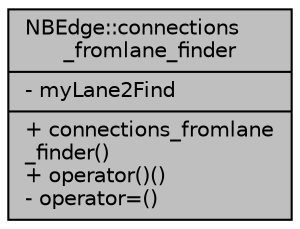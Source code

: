 digraph "NBEdge::connections_fromlane_finder"
{
  edge [fontname="Helvetica",fontsize="10",labelfontname="Helvetica",labelfontsize="10"];
  node [fontname="Helvetica",fontsize="10",shape=record];
  Node1 [label="{NBEdge::connections\l_fromlane_finder\n|- myLane2Find\l|+ connections_fromlane\l_finder()\l+ operator()()\l- operator=()\l}",height=0.2,width=0.4,color="black", fillcolor="grey75", style="filled", fontcolor="black"];
}
